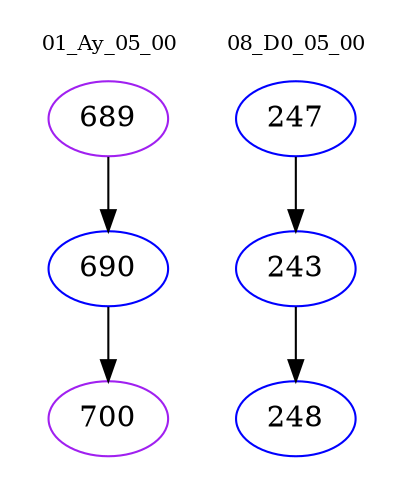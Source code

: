 digraph{
subgraph cluster_0 {
color = white
label = "01_Ay_05_00";
fontsize=10;
T0_689 [label="689", color="purple"]
T0_689 -> T0_690 [color="black"]
T0_690 [label="690", color="blue"]
T0_690 -> T0_700 [color="black"]
T0_700 [label="700", color="purple"]
}
subgraph cluster_1 {
color = white
label = "08_D0_05_00";
fontsize=10;
T1_247 [label="247", color="blue"]
T1_247 -> T1_243 [color="black"]
T1_243 [label="243", color="blue"]
T1_243 -> T1_248 [color="black"]
T1_248 [label="248", color="blue"]
}
}
